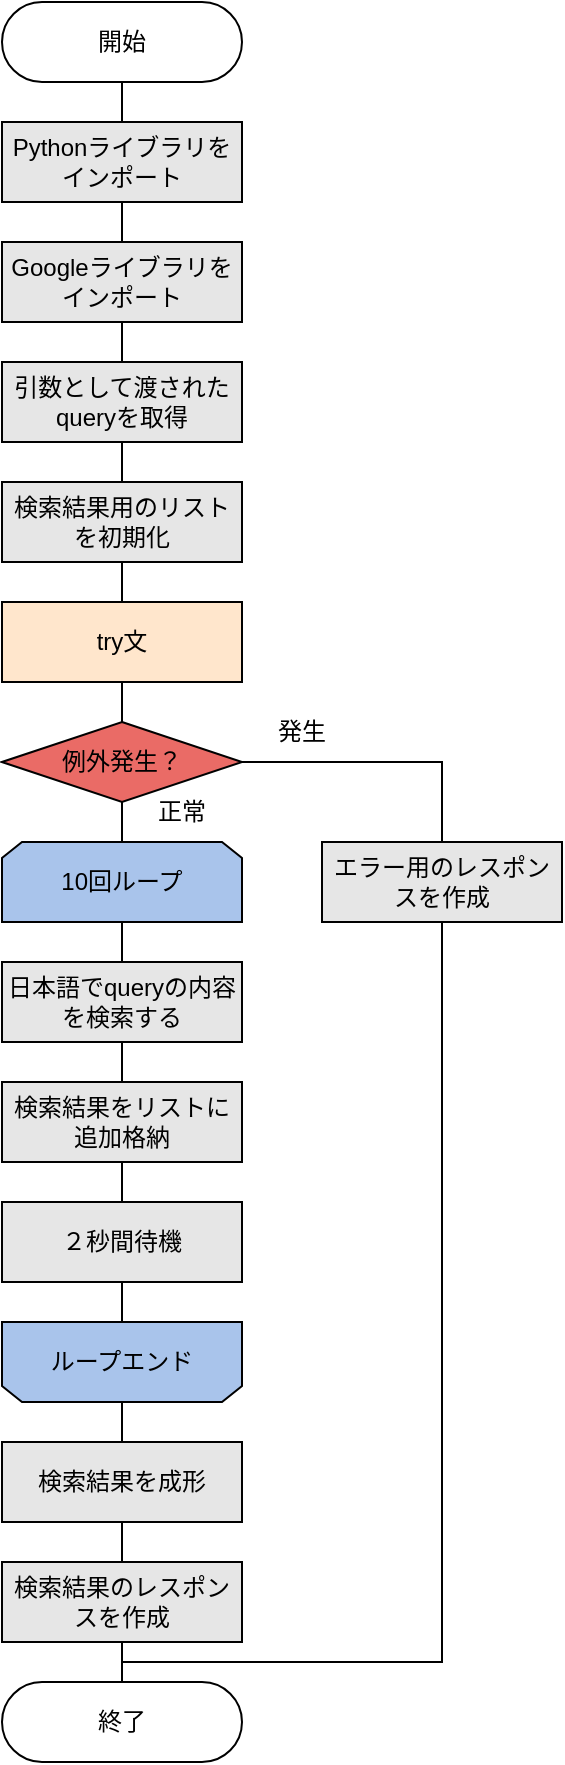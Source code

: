<mxfile version="26.0.10">
  <diagram id="C5RBs43oDa-KdzZeNtuy" name="Page-1">
    <mxGraphModel dx="1678" dy="888" grid="1" gridSize="10" guides="1" tooltips="1" connect="1" arrows="1" fold="1" page="1" pageScale="1" pageWidth="827" pageHeight="1169" math="0" shadow="0">
      <root>
        <mxCell id="WIyWlLk6GJQsqaUBKTNV-0" />
        <mxCell id="WIyWlLk6GJQsqaUBKTNV-1" parent="WIyWlLk6GJQsqaUBKTNV-0" />
        <mxCell id="QCrwxpAt4398YTyObsWn-12" style="edgeStyle=orthogonalEdgeStyle;rounded=0;orthogonalLoop=1;jettySize=auto;html=1;exitX=0.5;exitY=1;exitDx=0;exitDy=0;entryX=0.5;entryY=0;entryDx=0;entryDy=0;endArrow=none;startFill=0;" edge="1" parent="WIyWlLk6GJQsqaUBKTNV-1" source="qappX6rMIuu9krUGE73v-0" target="qappX6rMIuu9krUGE73v-1">
          <mxGeometry relative="1" as="geometry" />
        </mxCell>
        <mxCell id="qappX6rMIuu9krUGE73v-0" value="Pythonライブラリをインポート" style="rounded=0;whiteSpace=wrap;html=1;fillColor=#E6E6E6;" parent="WIyWlLk6GJQsqaUBKTNV-1" vertex="1">
          <mxGeometry x="320" y="220" width="120" height="40" as="geometry" />
        </mxCell>
        <mxCell id="QCrwxpAt4398YTyObsWn-13" style="edgeStyle=orthogonalEdgeStyle;rounded=0;orthogonalLoop=1;jettySize=auto;html=1;exitX=0.5;exitY=1;exitDx=0;exitDy=0;entryX=0.5;entryY=0;entryDx=0;entryDy=0;endArrow=none;startFill=0;" edge="1" parent="WIyWlLk6GJQsqaUBKTNV-1" source="qappX6rMIuu9krUGE73v-1" target="qappX6rMIuu9krUGE73v-2">
          <mxGeometry relative="1" as="geometry" />
        </mxCell>
        <mxCell id="qappX6rMIuu9krUGE73v-1" value="Googleライブラリをインポート" style="rounded=0;whiteSpace=wrap;html=1;fillColor=#E6E6E6;" parent="WIyWlLk6GJQsqaUBKTNV-1" vertex="1">
          <mxGeometry x="320" y="280" width="120" height="40" as="geometry" />
        </mxCell>
        <mxCell id="QCrwxpAt4398YTyObsWn-14" style="edgeStyle=orthogonalEdgeStyle;rounded=0;orthogonalLoop=1;jettySize=auto;html=1;exitX=0.5;exitY=1;exitDx=0;exitDy=0;entryX=0.5;entryY=0;entryDx=0;entryDy=0;endArrow=none;startFill=0;" edge="1" parent="WIyWlLk6GJQsqaUBKTNV-1" source="qappX6rMIuu9krUGE73v-2" target="qappX6rMIuu9krUGE73v-3">
          <mxGeometry relative="1" as="geometry" />
        </mxCell>
        <mxCell id="qappX6rMIuu9krUGE73v-2" value="引数として渡されたqueryを取得" style="rounded=0;whiteSpace=wrap;html=1;fillColor=#E6E6E6;" parent="WIyWlLk6GJQsqaUBKTNV-1" vertex="1">
          <mxGeometry x="320" y="340" width="120" height="40" as="geometry" />
        </mxCell>
        <mxCell id="QCrwxpAt4398YTyObsWn-15" style="edgeStyle=orthogonalEdgeStyle;rounded=0;orthogonalLoop=1;jettySize=auto;html=1;exitX=0.5;exitY=1;exitDx=0;exitDy=0;entryX=0.5;entryY=0;entryDx=0;entryDy=0;endArrow=none;startFill=0;" edge="1" parent="WIyWlLk6GJQsqaUBKTNV-1" source="qappX6rMIuu9krUGE73v-3" target="QCrwxpAt4398YTyObsWn-21">
          <mxGeometry relative="1" as="geometry" />
        </mxCell>
        <mxCell id="qappX6rMIuu9krUGE73v-3" value="検索結果用のリストを初期化" style="rounded=0;whiteSpace=wrap;html=1;fillColor=#E6E6E6;" parent="WIyWlLk6GJQsqaUBKTNV-1" vertex="1">
          <mxGeometry x="320" y="400" width="120" height="40" as="geometry" />
        </mxCell>
        <mxCell id="QCrwxpAt4398YTyObsWn-18" style="edgeStyle=orthogonalEdgeStyle;rounded=0;orthogonalLoop=1;jettySize=auto;html=1;exitX=0.5;exitY=1;exitDx=0;exitDy=0;entryX=0.5;entryY=0;entryDx=0;entryDy=0;endArrow=none;startFill=0;" edge="1" parent="WIyWlLk6GJQsqaUBKTNV-1" source="qappX6rMIuu9krUGE73v-4" target="QCrwxpAt4398YTyObsWn-17">
          <mxGeometry relative="1" as="geometry" />
        </mxCell>
        <mxCell id="qappX6rMIuu9krUGE73v-4" value="10回ループ" style="shape=loopLimit;whiteSpace=wrap;html=1;size=10;fillColor=#A9C4EB;" parent="WIyWlLk6GJQsqaUBKTNV-1" vertex="1">
          <mxGeometry x="320" y="580" width="120" height="40" as="geometry" />
        </mxCell>
        <mxCell id="QCrwxpAt4398YTyObsWn-3" style="edgeStyle=orthogonalEdgeStyle;rounded=0;orthogonalLoop=1;jettySize=auto;html=1;exitX=0.5;exitY=1;exitDx=0;exitDy=0;entryX=0.5;entryY=0;entryDx=0;entryDy=0;endArrow=none;startFill=0;" edge="1" parent="WIyWlLk6GJQsqaUBKTNV-1" source="qappX6rMIuu9krUGE73v-5" target="qappX6rMIuu9krUGE73v-6">
          <mxGeometry relative="1" as="geometry" />
        </mxCell>
        <mxCell id="qappX6rMIuu9krUGE73v-5" value="検索結果をリストに追加格納" style="rounded=0;whiteSpace=wrap;html=1;fillColor=#E6E6E6;" parent="WIyWlLk6GJQsqaUBKTNV-1" vertex="1">
          <mxGeometry x="320" y="700" width="120" height="40" as="geometry" />
        </mxCell>
        <mxCell id="QCrwxpAt4398YTyObsWn-4" style="edgeStyle=orthogonalEdgeStyle;rounded=0;orthogonalLoop=1;jettySize=auto;html=1;exitX=0.5;exitY=1;exitDx=0;exitDy=0;entryX=0.5;entryY=1;entryDx=0;entryDy=0;endArrow=none;startFill=0;" edge="1" parent="WIyWlLk6GJQsqaUBKTNV-1" source="qappX6rMIuu9krUGE73v-6" target="QCrwxpAt4398YTyObsWn-0">
          <mxGeometry relative="1" as="geometry" />
        </mxCell>
        <mxCell id="qappX6rMIuu9krUGE73v-6" value="２秒間待機" style="rounded=0;whiteSpace=wrap;html=1;fillColor=#E6E6E6;" parent="WIyWlLk6GJQsqaUBKTNV-1" vertex="1">
          <mxGeometry x="320" y="760" width="120" height="40" as="geometry" />
        </mxCell>
        <mxCell id="QCrwxpAt4398YTyObsWn-6" style="edgeStyle=orthogonalEdgeStyle;rounded=0;orthogonalLoop=1;jettySize=auto;html=1;exitX=0.5;exitY=1;exitDx=0;exitDy=0;entryX=0.5;entryY=0;entryDx=0;entryDy=0;endArrow=none;startFill=0;" edge="1" parent="WIyWlLk6GJQsqaUBKTNV-1" source="qappX6rMIuu9krUGE73v-7" target="qappX6rMIuu9krUGE73v-8">
          <mxGeometry relative="1" as="geometry" />
        </mxCell>
        <mxCell id="qappX6rMIuu9krUGE73v-7" value="検索結果を成形" style="rounded=0;whiteSpace=wrap;html=1;fillColor=#E6E6E6;" parent="WIyWlLk6GJQsqaUBKTNV-1" vertex="1">
          <mxGeometry x="320" y="880" width="120" height="40" as="geometry" />
        </mxCell>
        <mxCell id="QCrwxpAt4398YTyObsWn-7" style="edgeStyle=orthogonalEdgeStyle;rounded=0;orthogonalLoop=1;jettySize=auto;html=1;exitX=0.5;exitY=1;exitDx=0;exitDy=0;endArrow=none;startFill=0;entryX=0.5;entryY=0;entryDx=0;entryDy=0;" edge="1" parent="WIyWlLk6GJQsqaUBKTNV-1" source="qappX6rMIuu9krUGE73v-8" target="QCrwxpAt4398YTyObsWn-24">
          <mxGeometry relative="1" as="geometry">
            <mxPoint x="460" y="1030" as="targetPoint" />
          </mxGeometry>
        </mxCell>
        <mxCell id="qappX6rMIuu9krUGE73v-8" value="検索結果のレスポンスを作成" style="rounded=0;whiteSpace=wrap;html=1;fillColor=#E6E6E6;" parent="WIyWlLk6GJQsqaUBKTNV-1" vertex="1">
          <mxGeometry x="320" y="940" width="120" height="40" as="geometry" />
        </mxCell>
        <mxCell id="QCrwxpAt4398YTyObsWn-8" style="edgeStyle=orthogonalEdgeStyle;rounded=0;orthogonalLoop=1;jettySize=auto;html=1;exitX=1;exitY=0.5;exitDx=0;exitDy=0;entryX=0.5;entryY=0;entryDx=0;entryDy=0;endArrow=none;startFill=0;" edge="1" parent="WIyWlLk6GJQsqaUBKTNV-1" source="qappX6rMIuu9krUGE73v-9" target="qappX6rMIuu9krUGE73v-10">
          <mxGeometry relative="1" as="geometry" />
        </mxCell>
        <mxCell id="QCrwxpAt4398YTyObsWn-23" style="edgeStyle=orthogonalEdgeStyle;rounded=0;orthogonalLoop=1;jettySize=auto;html=1;exitX=0.5;exitY=1;exitDx=0;exitDy=0;entryX=0.5;entryY=0;entryDx=0;entryDy=0;endArrow=none;startFill=0;" edge="1" parent="WIyWlLk6GJQsqaUBKTNV-1" source="qappX6rMIuu9krUGE73v-9" target="qappX6rMIuu9krUGE73v-4">
          <mxGeometry relative="1" as="geometry" />
        </mxCell>
        <mxCell id="qappX6rMIuu9krUGE73v-9" value="例外発生？" style="rhombus;whiteSpace=wrap;html=1;fillColor=#EA6B66;" parent="WIyWlLk6GJQsqaUBKTNV-1" vertex="1">
          <mxGeometry x="320" y="520" width="120" height="40" as="geometry" />
        </mxCell>
        <mxCell id="QCrwxpAt4398YTyObsWn-16" style="edgeStyle=orthogonalEdgeStyle;rounded=0;orthogonalLoop=1;jettySize=auto;html=1;exitX=0.5;exitY=1;exitDx=0;exitDy=0;endArrow=none;startFill=0;" edge="1" parent="WIyWlLk6GJQsqaUBKTNV-1" source="qappX6rMIuu9krUGE73v-10">
          <mxGeometry relative="1" as="geometry">
            <mxPoint x="380" y="990" as="targetPoint" />
            <Array as="points">
              <mxPoint x="540" y="990" />
            </Array>
          </mxGeometry>
        </mxCell>
        <mxCell id="qappX6rMIuu9krUGE73v-10" value="エラー用のレスポンスを作成" style="rounded=0;whiteSpace=wrap;html=1;fillColor=#E6E6E6;" parent="WIyWlLk6GJQsqaUBKTNV-1" vertex="1">
          <mxGeometry x="480" y="580" width="120" height="40" as="geometry" />
        </mxCell>
        <mxCell id="QCrwxpAt4398YTyObsWn-5" style="edgeStyle=orthogonalEdgeStyle;rounded=0;orthogonalLoop=1;jettySize=auto;html=1;exitX=0.5;exitY=0;exitDx=0;exitDy=0;entryX=0.5;entryY=0;entryDx=0;entryDy=0;endArrow=none;startFill=0;" edge="1" parent="WIyWlLk6GJQsqaUBKTNV-1" source="QCrwxpAt4398YTyObsWn-0" target="qappX6rMIuu9krUGE73v-7">
          <mxGeometry relative="1" as="geometry" />
        </mxCell>
        <mxCell id="QCrwxpAt4398YTyObsWn-0" value="" style="shape=loopLimit;whiteSpace=wrap;html=1;size=10;rotation=-180;fillColor=#A9C4EB;" vertex="1" parent="WIyWlLk6GJQsqaUBKTNV-1">
          <mxGeometry x="320" y="820" width="120" height="40" as="geometry" />
        </mxCell>
        <mxCell id="QCrwxpAt4398YTyObsWn-11" style="edgeStyle=orthogonalEdgeStyle;rounded=0;orthogonalLoop=1;jettySize=auto;html=1;exitX=0.5;exitY=1;exitDx=0;exitDy=0;entryX=0.5;entryY=0;entryDx=0;entryDy=0;endArrow=none;startFill=0;" edge="1" parent="WIyWlLk6GJQsqaUBKTNV-1" source="QCrwxpAt4398YTyObsWn-10" target="qappX6rMIuu9krUGE73v-0">
          <mxGeometry relative="1" as="geometry" />
        </mxCell>
        <mxCell id="QCrwxpAt4398YTyObsWn-10" value="開始" style="rounded=1;whiteSpace=wrap;html=1;arcSize=50;" vertex="1" parent="WIyWlLk6GJQsqaUBKTNV-1">
          <mxGeometry x="320" y="160" width="120" height="40" as="geometry" />
        </mxCell>
        <mxCell id="QCrwxpAt4398YTyObsWn-19" style="edgeStyle=orthogonalEdgeStyle;rounded=0;orthogonalLoop=1;jettySize=auto;html=1;exitX=0.5;exitY=1;exitDx=0;exitDy=0;entryX=0.5;entryY=0;entryDx=0;entryDy=0;endArrow=none;startFill=0;" edge="1" parent="WIyWlLk6GJQsqaUBKTNV-1" source="QCrwxpAt4398YTyObsWn-17" target="qappX6rMIuu9krUGE73v-5">
          <mxGeometry relative="1" as="geometry" />
        </mxCell>
        <mxCell id="QCrwxpAt4398YTyObsWn-17" value="日本語でqueryの内容を検索する" style="rounded=0;whiteSpace=wrap;html=1;fillColor=#E6E6E6;" vertex="1" parent="WIyWlLk6GJQsqaUBKTNV-1">
          <mxGeometry x="320" y="640" width="120" height="40" as="geometry" />
        </mxCell>
        <mxCell id="QCrwxpAt4398YTyObsWn-20" value="ループエンド" style="text;html=1;align=center;verticalAlign=middle;whiteSpace=wrap;rounded=0;fillColor=none;" vertex="1" parent="WIyWlLk6GJQsqaUBKTNV-1">
          <mxGeometry x="320" y="820" width="120" height="40" as="geometry" />
        </mxCell>
        <mxCell id="QCrwxpAt4398YTyObsWn-22" style="edgeStyle=orthogonalEdgeStyle;rounded=0;orthogonalLoop=1;jettySize=auto;html=1;exitX=0.5;exitY=1;exitDx=0;exitDy=0;endArrow=none;startFill=0;" edge="1" parent="WIyWlLk6GJQsqaUBKTNV-1" source="QCrwxpAt4398YTyObsWn-21" target="qappX6rMIuu9krUGE73v-9">
          <mxGeometry relative="1" as="geometry" />
        </mxCell>
        <mxCell id="QCrwxpAt4398YTyObsWn-21" value="try文" style="rounded=0;whiteSpace=wrap;html=1;fillColor=#FFE6CC;" vertex="1" parent="WIyWlLk6GJQsqaUBKTNV-1">
          <mxGeometry x="320" y="460" width="120" height="40" as="geometry" />
        </mxCell>
        <mxCell id="QCrwxpAt4398YTyObsWn-24" value="終了" style="rounded=1;whiteSpace=wrap;html=1;arcSize=50;" vertex="1" parent="WIyWlLk6GJQsqaUBKTNV-1">
          <mxGeometry x="320" y="1000" width="120" height="40" as="geometry" />
        </mxCell>
        <mxCell id="QCrwxpAt4398YTyObsWn-25" value="発生" style="text;html=1;align=center;verticalAlign=middle;whiteSpace=wrap;rounded=0;" vertex="1" parent="WIyWlLk6GJQsqaUBKTNV-1">
          <mxGeometry x="440" y="510" width="60" height="30" as="geometry" />
        </mxCell>
        <mxCell id="QCrwxpAt4398YTyObsWn-26" value="正常" style="text;html=1;align=center;verticalAlign=middle;whiteSpace=wrap;rounded=0;" vertex="1" parent="WIyWlLk6GJQsqaUBKTNV-1">
          <mxGeometry x="380" y="550" width="60" height="30" as="geometry" />
        </mxCell>
      </root>
    </mxGraphModel>
  </diagram>
</mxfile>
